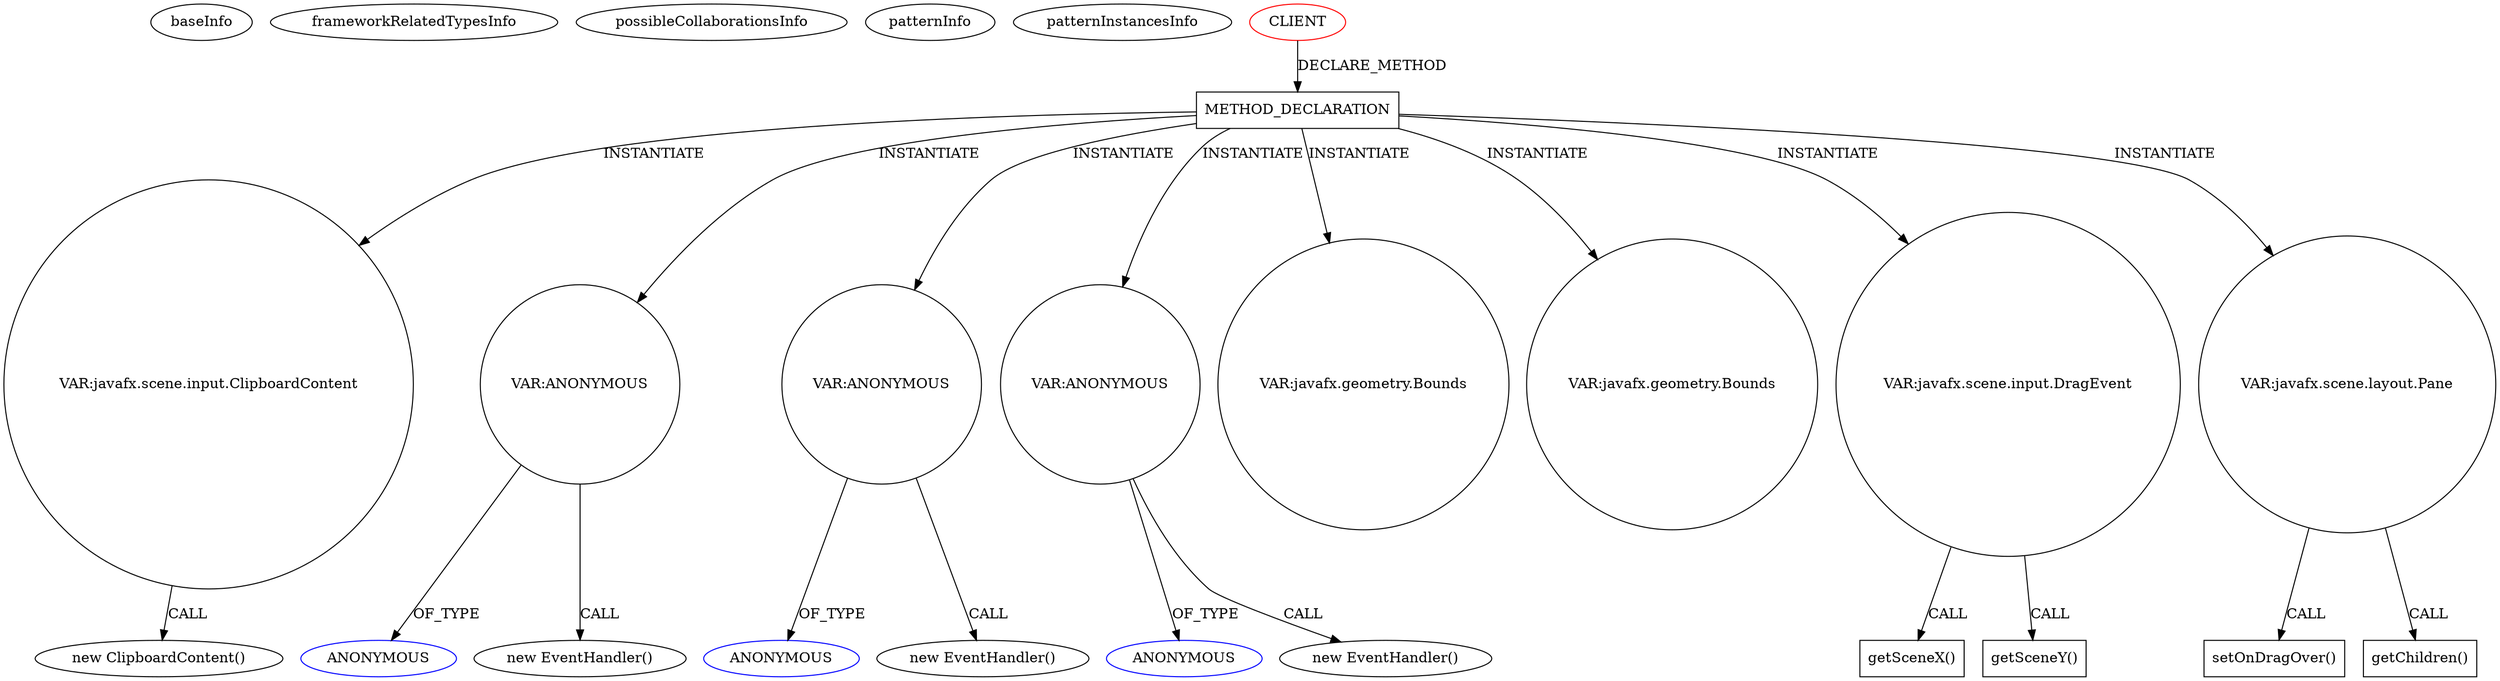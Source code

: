 digraph {
baseInfo[graphId=2877,category="pattern",isAnonymous=false,possibleRelation=false]
frameworkRelatedTypesInfo[]
possibleCollaborationsInfo[]
patternInfo[frequency=3.0,patternRootClient=0]
patternInstancesInfo[0="prashker-KingsSGF~/prashker-KingsSGF/KingsSGF-master/src/uiSam/HexTileView.java~HexTileView~3900",1="prashker-KingsSGF~/prashker-KingsSGF/KingsSGF-master/src/uiSam/ThingView.java~ThingView~3940",2="prashker-KingsSGF~/prashker-KingsSGF/KingsSGF-master/src/uiSam/BankView.java~BankView~3932"]
95[label="new ClipboardContent()",vertexType="CONSTRUCTOR_CALL",isFrameworkType=false]
96[label="VAR:javafx.scene.input.ClipboardContent",vertexType="VARIABLE_EXPRESION",isFrameworkType=false,shape=circle]
56[label="METHOD_DECLARATION",vertexType="CLIENT_METHOD_DECLARATION",isFrameworkType=false,shape=box]
0[label="CLIENT",vertexType="ROOT_CLIENT_CLASS_DECLARATION",isFrameworkType=false,color=red]
141[label="VAR:ANONYMOUS",vertexType="VARIABLE_EXPRESION",isFrameworkType=false,shape=circle]
142[label="ANONYMOUS",vertexType="REFERENCE_ANONYMOUS_DECLARATION",isFrameworkType=false,color=blue]
140[label="new EventHandler()",vertexType="CONSTRUCTOR_CALL",isFrameworkType=false]
77[label="VAR:ANONYMOUS",vertexType="VARIABLE_EXPRESION",isFrameworkType=false,shape=circle]
78[label="ANONYMOUS",vertexType="REFERENCE_ANONYMOUS_DECLARATION",isFrameworkType=false,color=blue]
76[label="new EventHandler()",vertexType="CONSTRUCTOR_CALL",isFrameworkType=false]
108[label="VAR:ANONYMOUS",vertexType="VARIABLE_EXPRESION",isFrameworkType=false,shape=circle]
109[label="ANONYMOUS",vertexType="REFERENCE_ANONYMOUS_DECLARATION",isFrameworkType=false,color=blue]
107[label="new EventHandler()",vertexType="CONSTRUCTOR_CALL",isFrameworkType=false]
133[label="VAR:javafx.geometry.Bounds",vertexType="VARIABLE_EXPRESION",isFrameworkType=false,shape=circle]
126[label="VAR:javafx.geometry.Bounds",vertexType="VARIABLE_EXPRESION",isFrameworkType=false,shape=circle]
116[label="VAR:javafx.scene.input.DragEvent",vertexType="VARIABLE_EXPRESION",isFrameworkType=false,shape=circle]
117[label="getSceneX()",vertexType="INSIDE_CALL",isFrameworkType=false,shape=box]
120[label="getSceneY()",vertexType="INSIDE_CALL",isFrameworkType=false,shape=box]
80[label="VAR:javafx.scene.layout.Pane",vertexType="VARIABLE_EXPRESION",isFrameworkType=false,shape=circle]
106[label="setOnDragOver()",vertexType="INSIDE_CALL",isFrameworkType=false,shape=box]
81[label="getChildren()",vertexType="INSIDE_CALL",isFrameworkType=false,shape=box]
96->95[label="CALL"]
56->126[label="INSTANTIATE"]
56->116[label="INSTANTIATE"]
0->56[label="DECLARE_METHOD"]
56->77[label="INSTANTIATE"]
77->76[label="CALL"]
141->140[label="CALL"]
56->133[label="INSTANTIATE"]
116->120[label="CALL"]
116->117[label="CALL"]
56->141[label="INSTANTIATE"]
141->142[label="OF_TYPE"]
108->107[label="CALL"]
56->80[label="INSTANTIATE"]
77->78[label="OF_TYPE"]
108->109[label="OF_TYPE"]
56->108[label="INSTANTIATE"]
80->106[label="CALL"]
80->81[label="CALL"]
56->96[label="INSTANTIATE"]
}
